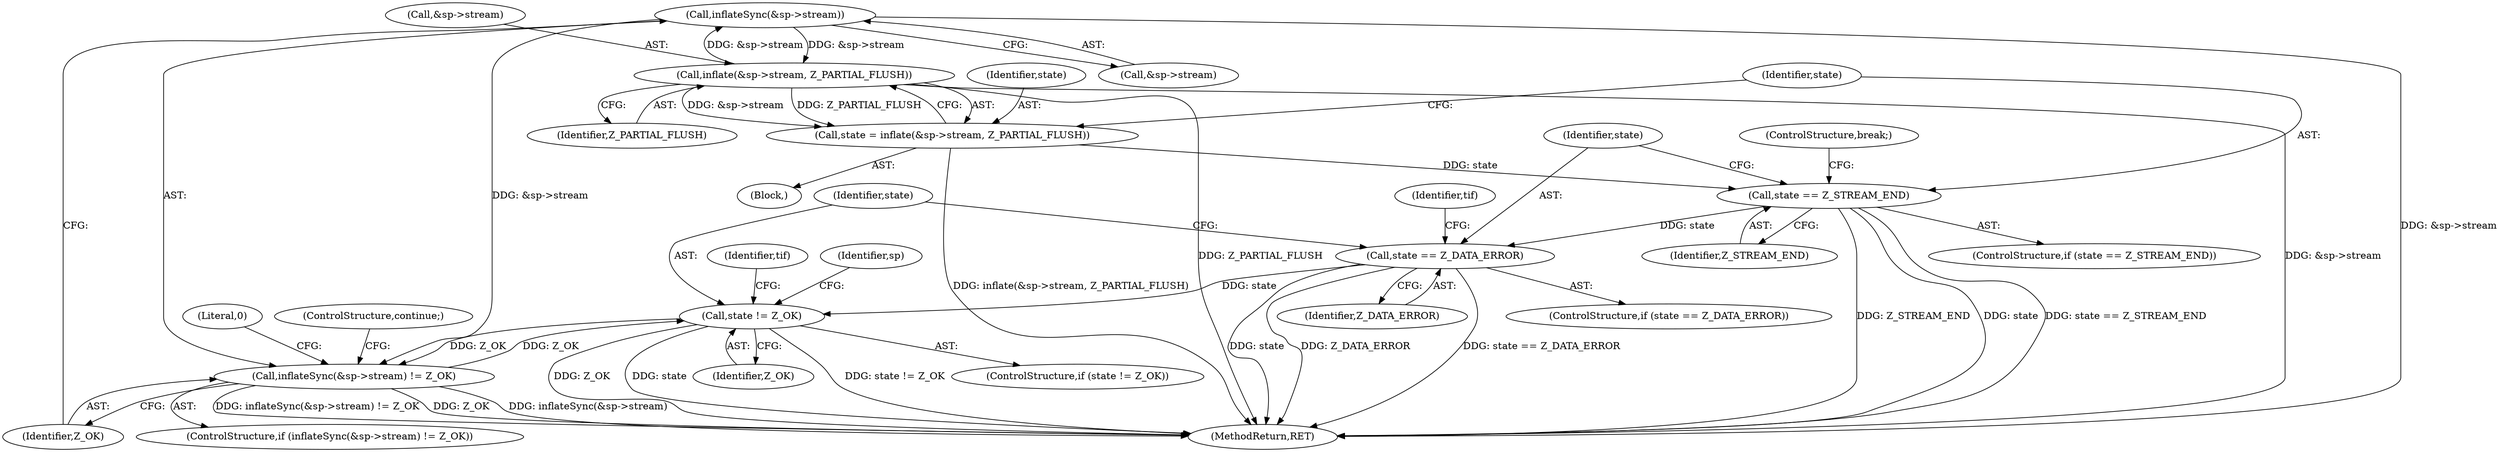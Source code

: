 digraph "0_libtiff_391e77fcd217e78b2c51342ac3ddb7100ecacdd2@pointer" {
"1000309" [label="(Call,inflateSync(&sp->stream))"];
"1000267" [label="(Call,inflate(&sp->stream, Z_PARTIAL_FLUSH))"];
"1000309" [label="(Call,inflateSync(&sp->stream))"];
"1000265" [label="(Call,state = inflate(&sp->stream, Z_PARTIAL_FLUSH))"];
"1000274" [label="(Call,state == Z_STREAM_END)"];
"1000280" [label="(Call,state == Z_DATA_ERROR)"];
"1000319" [label="(Call,state != Z_OK)"];
"1000308" [label="(Call,inflateSync(&sp->stream) != Z_OK)"];
"1000275" [label="(Identifier,state)"];
"1000273" [label="(ControlStructure,if (state == Z_STREAM_END))"];
"1000286" [label="(Identifier,tif)"];
"1000314" [label="(Identifier,Z_OK)"];
"1000316" [label="(Literal,0)"];
"1000272" [label="(Identifier,Z_PARTIAL_FLUSH)"];
"1000279" [label="(ControlStructure,if (state == Z_DATA_ERROR))"];
"1000310" [label="(Call,&sp->stream)"];
"1000267" [label="(Call,inflate(&sp->stream, Z_PARTIAL_FLUSH))"];
"1000265" [label="(Call,state = inflate(&sp->stream, Z_PARTIAL_FLUSH))"];
"1000346" [label="(Identifier,sp)"];
"1000317" [label="(ControlStructure,continue;)"];
"1000280" [label="(Call,state == Z_DATA_ERROR)"];
"1000281" [label="(Identifier,state)"];
"1000319" [label="(Call,state != Z_OK)"];
"1000308" [label="(Call,inflateSync(&sp->stream) != Z_OK)"];
"1000263" [label="(Block,)"];
"1000309" [label="(Call,inflateSync(&sp->stream))"];
"1000325" [label="(Identifier,tif)"];
"1000318" [label="(ControlStructure,if (state != Z_OK))"];
"1000276" [label="(Identifier,Z_STREAM_END)"];
"1000278" [label="(ControlStructure,break;)"];
"1000320" [label="(Identifier,state)"];
"1000307" [label="(ControlStructure,if (inflateSync(&sp->stream) != Z_OK))"];
"1000266" [label="(Identifier,state)"];
"1000321" [label="(Identifier,Z_OK)"];
"1000282" [label="(Identifier,Z_DATA_ERROR)"];
"1000566" [label="(MethodReturn,RET)"];
"1000268" [label="(Call,&sp->stream)"];
"1000274" [label="(Call,state == Z_STREAM_END)"];
"1000309" -> "1000308"  [label="AST: "];
"1000309" -> "1000310"  [label="CFG: "];
"1000310" -> "1000309"  [label="AST: "];
"1000314" -> "1000309"  [label="CFG: "];
"1000309" -> "1000566"  [label="DDG: &sp->stream"];
"1000309" -> "1000267"  [label="DDG: &sp->stream"];
"1000309" -> "1000308"  [label="DDG: &sp->stream"];
"1000267" -> "1000309"  [label="DDG: &sp->stream"];
"1000267" -> "1000265"  [label="AST: "];
"1000267" -> "1000272"  [label="CFG: "];
"1000268" -> "1000267"  [label="AST: "];
"1000272" -> "1000267"  [label="AST: "];
"1000265" -> "1000267"  [label="CFG: "];
"1000267" -> "1000566"  [label="DDG: &sp->stream"];
"1000267" -> "1000566"  [label="DDG: Z_PARTIAL_FLUSH"];
"1000267" -> "1000265"  [label="DDG: &sp->stream"];
"1000267" -> "1000265"  [label="DDG: Z_PARTIAL_FLUSH"];
"1000265" -> "1000263"  [label="AST: "];
"1000266" -> "1000265"  [label="AST: "];
"1000275" -> "1000265"  [label="CFG: "];
"1000265" -> "1000566"  [label="DDG: inflate(&sp->stream, Z_PARTIAL_FLUSH)"];
"1000265" -> "1000274"  [label="DDG: state"];
"1000274" -> "1000273"  [label="AST: "];
"1000274" -> "1000276"  [label="CFG: "];
"1000275" -> "1000274"  [label="AST: "];
"1000276" -> "1000274"  [label="AST: "];
"1000278" -> "1000274"  [label="CFG: "];
"1000281" -> "1000274"  [label="CFG: "];
"1000274" -> "1000566"  [label="DDG: state"];
"1000274" -> "1000566"  [label="DDG: state == Z_STREAM_END"];
"1000274" -> "1000566"  [label="DDG: Z_STREAM_END"];
"1000274" -> "1000280"  [label="DDG: state"];
"1000280" -> "1000279"  [label="AST: "];
"1000280" -> "1000282"  [label="CFG: "];
"1000281" -> "1000280"  [label="AST: "];
"1000282" -> "1000280"  [label="AST: "];
"1000286" -> "1000280"  [label="CFG: "];
"1000320" -> "1000280"  [label="CFG: "];
"1000280" -> "1000566"  [label="DDG: Z_DATA_ERROR"];
"1000280" -> "1000566"  [label="DDG: state == Z_DATA_ERROR"];
"1000280" -> "1000566"  [label="DDG: state"];
"1000280" -> "1000319"  [label="DDG: state"];
"1000319" -> "1000318"  [label="AST: "];
"1000319" -> "1000321"  [label="CFG: "];
"1000320" -> "1000319"  [label="AST: "];
"1000321" -> "1000319"  [label="AST: "];
"1000346" -> "1000319"  [label="CFG: "];
"1000325" -> "1000319"  [label="CFG: "];
"1000319" -> "1000566"  [label="DDG: state != Z_OK"];
"1000319" -> "1000566"  [label="DDG: Z_OK"];
"1000319" -> "1000566"  [label="DDG: state"];
"1000319" -> "1000308"  [label="DDG: Z_OK"];
"1000308" -> "1000319"  [label="DDG: Z_OK"];
"1000308" -> "1000307"  [label="AST: "];
"1000308" -> "1000314"  [label="CFG: "];
"1000314" -> "1000308"  [label="AST: "];
"1000316" -> "1000308"  [label="CFG: "];
"1000317" -> "1000308"  [label="CFG: "];
"1000308" -> "1000566"  [label="DDG: inflateSync(&sp->stream)"];
"1000308" -> "1000566"  [label="DDG: inflateSync(&sp->stream) != Z_OK"];
"1000308" -> "1000566"  [label="DDG: Z_OK"];
}
